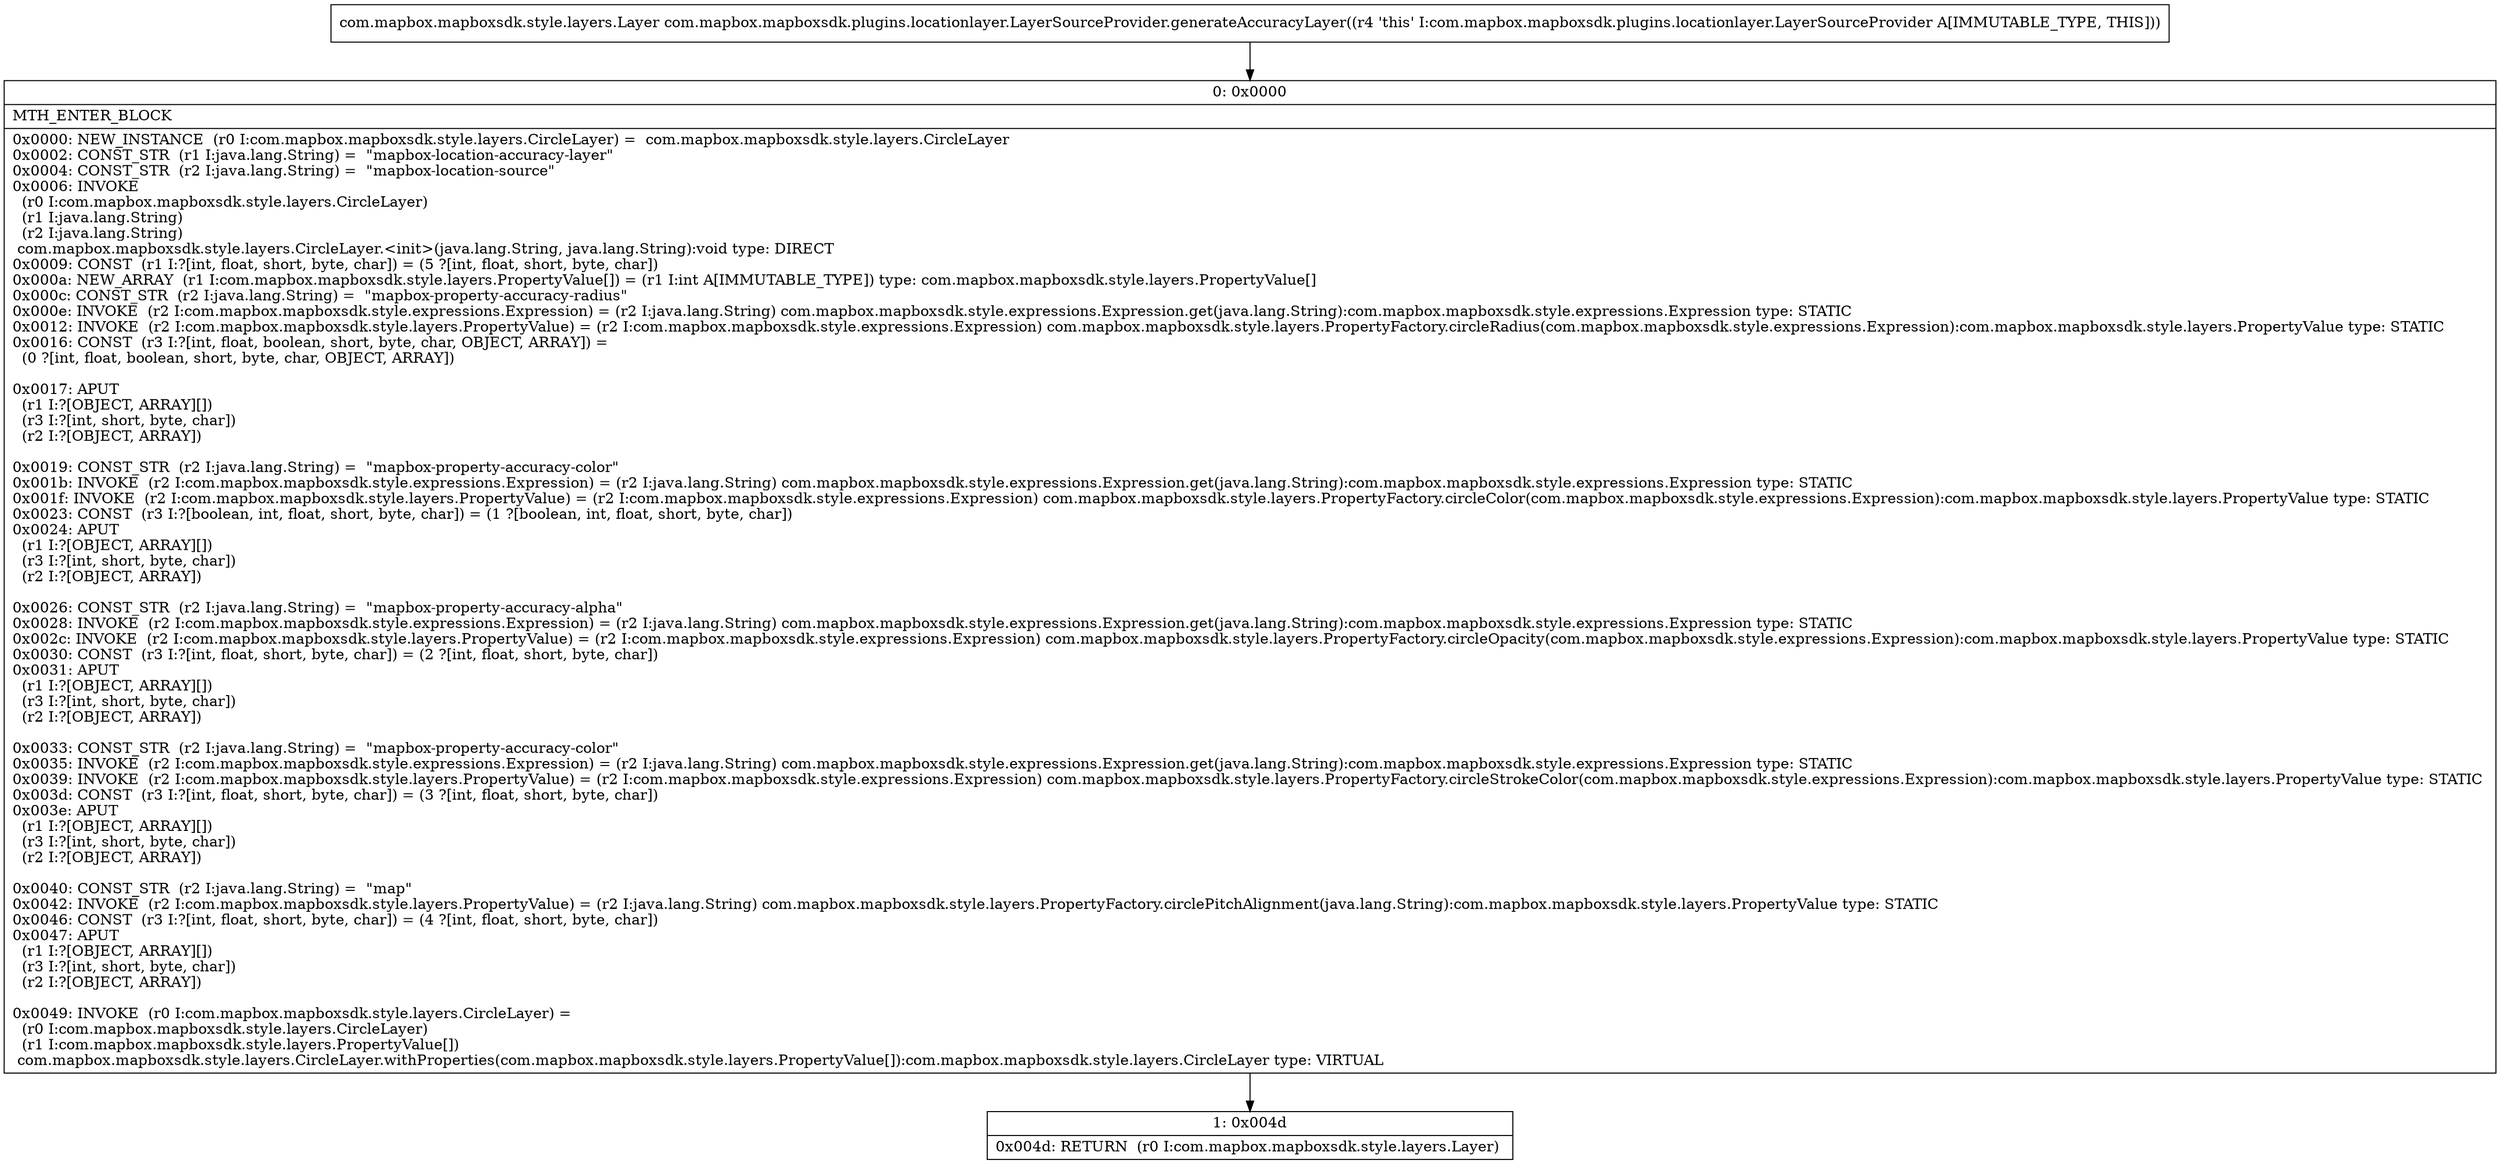 digraph "CFG forcom.mapbox.mapboxsdk.plugins.locationlayer.LayerSourceProvider.generateAccuracyLayer()Lcom\/mapbox\/mapboxsdk\/style\/layers\/Layer;" {
Node_0 [shape=record,label="{0\:\ 0x0000|MTH_ENTER_BLOCK\l|0x0000: NEW_INSTANCE  (r0 I:com.mapbox.mapboxsdk.style.layers.CircleLayer) =  com.mapbox.mapboxsdk.style.layers.CircleLayer \l0x0002: CONST_STR  (r1 I:java.lang.String) =  \"mapbox\-location\-accuracy\-layer\" \l0x0004: CONST_STR  (r2 I:java.lang.String) =  \"mapbox\-location\-source\" \l0x0006: INVOKE  \l  (r0 I:com.mapbox.mapboxsdk.style.layers.CircleLayer)\l  (r1 I:java.lang.String)\l  (r2 I:java.lang.String)\l com.mapbox.mapboxsdk.style.layers.CircleLayer.\<init\>(java.lang.String, java.lang.String):void type: DIRECT \l0x0009: CONST  (r1 I:?[int, float, short, byte, char]) = (5 ?[int, float, short, byte, char]) \l0x000a: NEW_ARRAY  (r1 I:com.mapbox.mapboxsdk.style.layers.PropertyValue[]) = (r1 I:int A[IMMUTABLE_TYPE]) type: com.mapbox.mapboxsdk.style.layers.PropertyValue[] \l0x000c: CONST_STR  (r2 I:java.lang.String) =  \"mapbox\-property\-accuracy\-radius\" \l0x000e: INVOKE  (r2 I:com.mapbox.mapboxsdk.style.expressions.Expression) = (r2 I:java.lang.String) com.mapbox.mapboxsdk.style.expressions.Expression.get(java.lang.String):com.mapbox.mapboxsdk.style.expressions.Expression type: STATIC \l0x0012: INVOKE  (r2 I:com.mapbox.mapboxsdk.style.layers.PropertyValue) = (r2 I:com.mapbox.mapboxsdk.style.expressions.Expression) com.mapbox.mapboxsdk.style.layers.PropertyFactory.circleRadius(com.mapbox.mapboxsdk.style.expressions.Expression):com.mapbox.mapboxsdk.style.layers.PropertyValue type: STATIC \l0x0016: CONST  (r3 I:?[int, float, boolean, short, byte, char, OBJECT, ARRAY]) = \l  (0 ?[int, float, boolean, short, byte, char, OBJECT, ARRAY])\l \l0x0017: APUT  \l  (r1 I:?[OBJECT, ARRAY][])\l  (r3 I:?[int, short, byte, char])\l  (r2 I:?[OBJECT, ARRAY])\l \l0x0019: CONST_STR  (r2 I:java.lang.String) =  \"mapbox\-property\-accuracy\-color\" \l0x001b: INVOKE  (r2 I:com.mapbox.mapboxsdk.style.expressions.Expression) = (r2 I:java.lang.String) com.mapbox.mapboxsdk.style.expressions.Expression.get(java.lang.String):com.mapbox.mapboxsdk.style.expressions.Expression type: STATIC \l0x001f: INVOKE  (r2 I:com.mapbox.mapboxsdk.style.layers.PropertyValue) = (r2 I:com.mapbox.mapboxsdk.style.expressions.Expression) com.mapbox.mapboxsdk.style.layers.PropertyFactory.circleColor(com.mapbox.mapboxsdk.style.expressions.Expression):com.mapbox.mapboxsdk.style.layers.PropertyValue type: STATIC \l0x0023: CONST  (r3 I:?[boolean, int, float, short, byte, char]) = (1 ?[boolean, int, float, short, byte, char]) \l0x0024: APUT  \l  (r1 I:?[OBJECT, ARRAY][])\l  (r3 I:?[int, short, byte, char])\l  (r2 I:?[OBJECT, ARRAY])\l \l0x0026: CONST_STR  (r2 I:java.lang.String) =  \"mapbox\-property\-accuracy\-alpha\" \l0x0028: INVOKE  (r2 I:com.mapbox.mapboxsdk.style.expressions.Expression) = (r2 I:java.lang.String) com.mapbox.mapboxsdk.style.expressions.Expression.get(java.lang.String):com.mapbox.mapboxsdk.style.expressions.Expression type: STATIC \l0x002c: INVOKE  (r2 I:com.mapbox.mapboxsdk.style.layers.PropertyValue) = (r2 I:com.mapbox.mapboxsdk.style.expressions.Expression) com.mapbox.mapboxsdk.style.layers.PropertyFactory.circleOpacity(com.mapbox.mapboxsdk.style.expressions.Expression):com.mapbox.mapboxsdk.style.layers.PropertyValue type: STATIC \l0x0030: CONST  (r3 I:?[int, float, short, byte, char]) = (2 ?[int, float, short, byte, char]) \l0x0031: APUT  \l  (r1 I:?[OBJECT, ARRAY][])\l  (r3 I:?[int, short, byte, char])\l  (r2 I:?[OBJECT, ARRAY])\l \l0x0033: CONST_STR  (r2 I:java.lang.String) =  \"mapbox\-property\-accuracy\-color\" \l0x0035: INVOKE  (r2 I:com.mapbox.mapboxsdk.style.expressions.Expression) = (r2 I:java.lang.String) com.mapbox.mapboxsdk.style.expressions.Expression.get(java.lang.String):com.mapbox.mapboxsdk.style.expressions.Expression type: STATIC \l0x0039: INVOKE  (r2 I:com.mapbox.mapboxsdk.style.layers.PropertyValue) = (r2 I:com.mapbox.mapboxsdk.style.expressions.Expression) com.mapbox.mapboxsdk.style.layers.PropertyFactory.circleStrokeColor(com.mapbox.mapboxsdk.style.expressions.Expression):com.mapbox.mapboxsdk.style.layers.PropertyValue type: STATIC \l0x003d: CONST  (r3 I:?[int, float, short, byte, char]) = (3 ?[int, float, short, byte, char]) \l0x003e: APUT  \l  (r1 I:?[OBJECT, ARRAY][])\l  (r3 I:?[int, short, byte, char])\l  (r2 I:?[OBJECT, ARRAY])\l \l0x0040: CONST_STR  (r2 I:java.lang.String) =  \"map\" \l0x0042: INVOKE  (r2 I:com.mapbox.mapboxsdk.style.layers.PropertyValue) = (r2 I:java.lang.String) com.mapbox.mapboxsdk.style.layers.PropertyFactory.circlePitchAlignment(java.lang.String):com.mapbox.mapboxsdk.style.layers.PropertyValue type: STATIC \l0x0046: CONST  (r3 I:?[int, float, short, byte, char]) = (4 ?[int, float, short, byte, char]) \l0x0047: APUT  \l  (r1 I:?[OBJECT, ARRAY][])\l  (r3 I:?[int, short, byte, char])\l  (r2 I:?[OBJECT, ARRAY])\l \l0x0049: INVOKE  (r0 I:com.mapbox.mapboxsdk.style.layers.CircleLayer) = \l  (r0 I:com.mapbox.mapboxsdk.style.layers.CircleLayer)\l  (r1 I:com.mapbox.mapboxsdk.style.layers.PropertyValue[])\l com.mapbox.mapboxsdk.style.layers.CircleLayer.withProperties(com.mapbox.mapboxsdk.style.layers.PropertyValue[]):com.mapbox.mapboxsdk.style.layers.CircleLayer type: VIRTUAL \l}"];
Node_1 [shape=record,label="{1\:\ 0x004d|0x004d: RETURN  (r0 I:com.mapbox.mapboxsdk.style.layers.Layer) \l}"];
MethodNode[shape=record,label="{com.mapbox.mapboxsdk.style.layers.Layer com.mapbox.mapboxsdk.plugins.locationlayer.LayerSourceProvider.generateAccuracyLayer((r4 'this' I:com.mapbox.mapboxsdk.plugins.locationlayer.LayerSourceProvider A[IMMUTABLE_TYPE, THIS])) }"];
MethodNode -> Node_0;
Node_0 -> Node_1;
}

